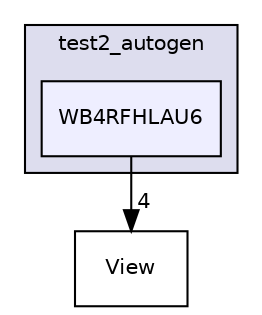 digraph "build/Desktop_Qt_6_7_0-Profile/test2_autogen/WB4RFHLAU6" {
  compound=true
  node [ fontsize="10", fontname="Helvetica"];
  edge [ labelfontsize="10", labelfontname="Helvetica"];
  subgraph clusterdir_b7143e71e0a58b5f92e2deaf4cdb889e {
    graph [ bgcolor="#ddddee", pencolor="black", label="test2_autogen" fontname="Helvetica", fontsize="10", URL="dir_b7143e71e0a58b5f92e2deaf4cdb889e.html"]
  dir_4f84654ddaf65594edd8f706bac81055 [shape=box, label="WB4RFHLAU6", style="filled", fillcolor="#eeeeff", pencolor="black", URL="dir_4f84654ddaf65594edd8f706bac81055.html"];
  }
  dir_f2ee84e8e3a17eaa7015d788fa443c27 [shape=box label="View" URL="dir_f2ee84e8e3a17eaa7015d788fa443c27.html"];
  dir_4f84654ddaf65594edd8f706bac81055->dir_f2ee84e8e3a17eaa7015d788fa443c27 [headlabel="4", labeldistance=1.5 headhref="dir_000014_000016.html"];
}
